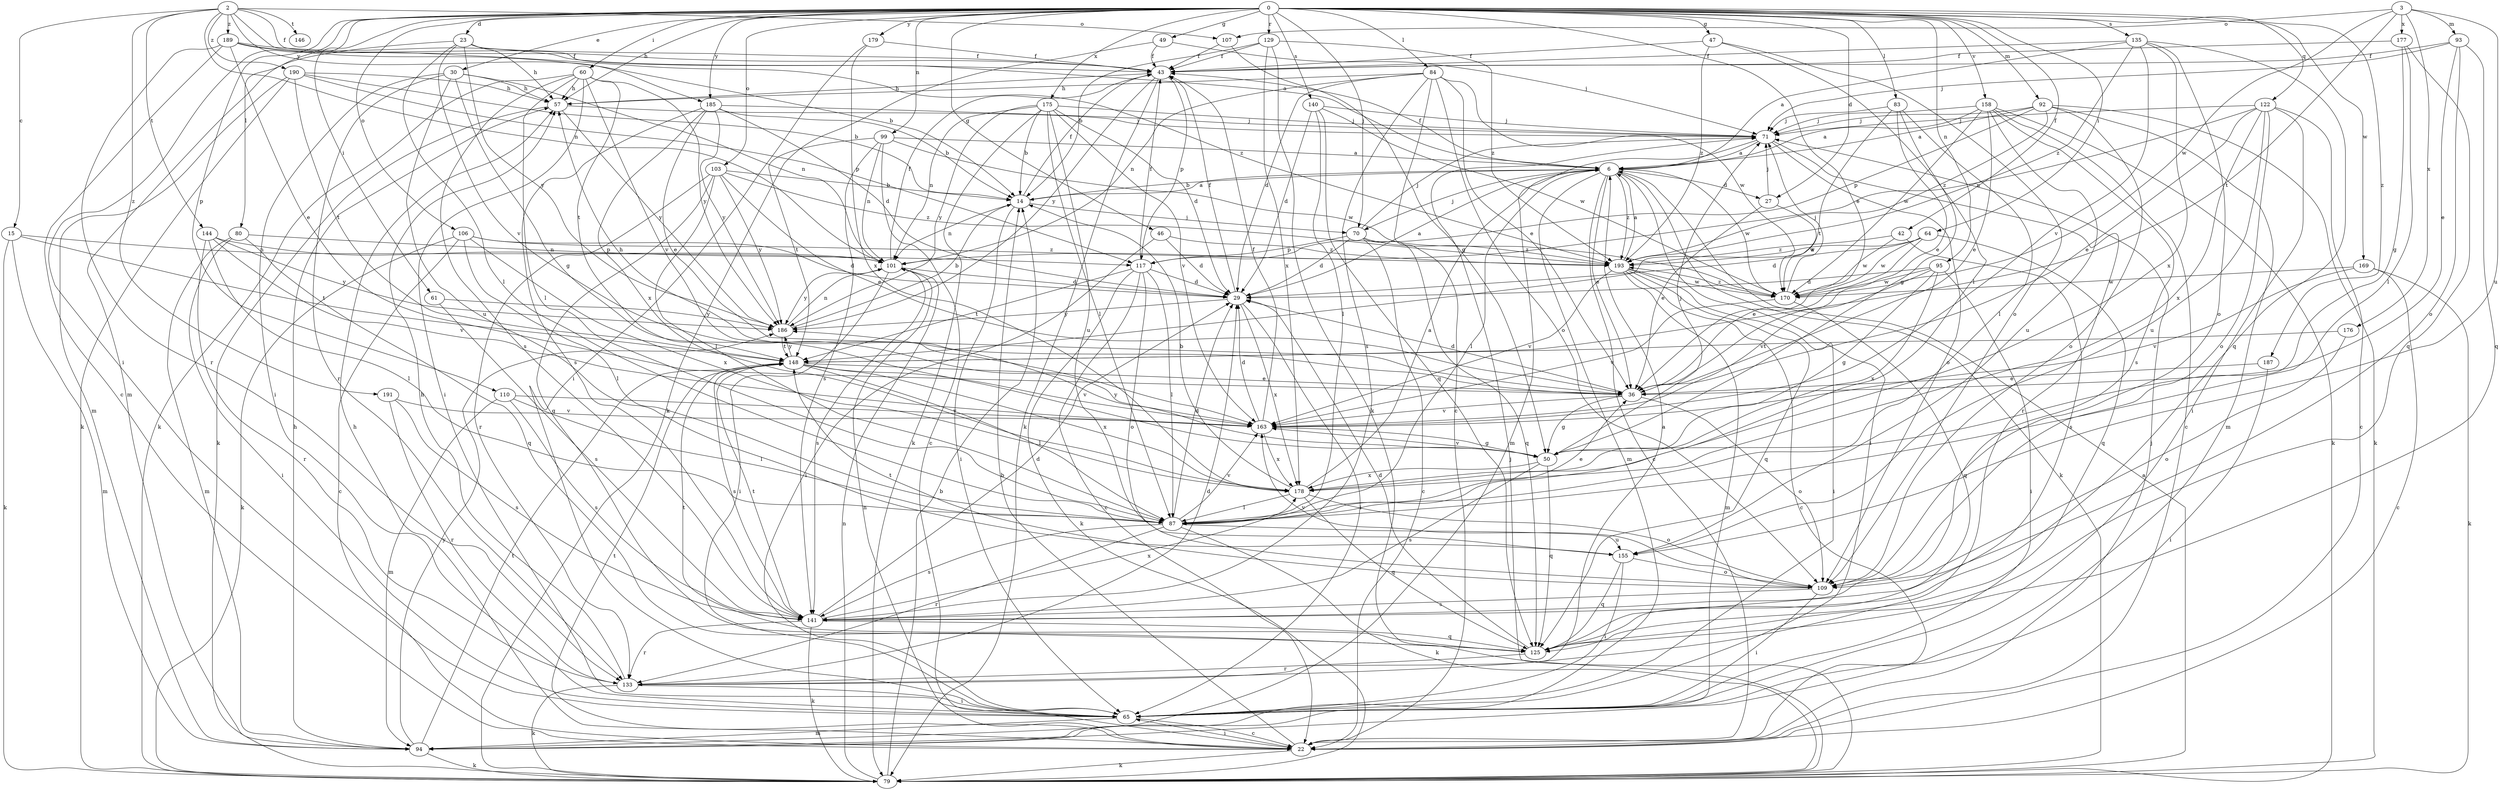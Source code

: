 strict digraph  {
0;
2;
3;
6;
14;
15;
22;
23;
27;
29;
30;
36;
42;
43;
46;
47;
49;
50;
57;
60;
61;
64;
65;
70;
71;
79;
80;
83;
84;
87;
92;
93;
94;
95;
99;
101;
103;
106;
107;
109;
110;
117;
122;
125;
129;
133;
135;
140;
141;
144;
146;
148;
155;
158;
163;
169;
170;
175;
176;
177;
178;
179;
185;
186;
187;
189;
190;
191;
193;
0 -> 23  [label=d];
0 -> 27  [label=d];
0 -> 30  [label=e];
0 -> 36  [label=e];
0 -> 42  [label=f];
0 -> 46  [label=g];
0 -> 47  [label=g];
0 -> 49  [label=g];
0 -> 57  [label=h];
0 -> 60  [label=i];
0 -> 61  [label=i];
0 -> 64  [label=i];
0 -> 65  [label=i];
0 -> 70  [label=j];
0 -> 80  [label=l];
0 -> 83  [label=l];
0 -> 84  [label=l];
0 -> 92  [label=m];
0 -> 95  [label=n];
0 -> 99  [label=n];
0 -> 103  [label=o];
0 -> 106  [label=o];
0 -> 110  [label=p];
0 -> 122  [label=q];
0 -> 129  [label=r];
0 -> 135  [label=s];
0 -> 140  [label=s];
0 -> 158  [label=v];
0 -> 169  [label=w];
0 -> 175  [label=x];
0 -> 179  [label=y];
0 -> 185  [label=y];
0 -> 187  [label=z];
2 -> 6  [label=a];
2 -> 15  [label=c];
2 -> 43  [label=f];
2 -> 101  [label=n];
2 -> 107  [label=o];
2 -> 144  [label=t];
2 -> 146  [label=t];
2 -> 185  [label=y];
2 -> 189  [label=z];
2 -> 190  [label=z];
2 -> 191  [label=z];
3 -> 93  [label=m];
3 -> 107  [label=o];
3 -> 148  [label=t];
3 -> 155  [label=u];
3 -> 170  [label=w];
3 -> 176  [label=x];
3 -> 177  [label=x];
6 -> 14  [label=b];
6 -> 22  [label=c];
6 -> 27  [label=d];
6 -> 36  [label=e];
6 -> 43  [label=f];
6 -> 65  [label=i];
6 -> 70  [label=j];
6 -> 79  [label=k];
6 -> 87  [label=l];
6 -> 94  [label=m];
6 -> 170  [label=w];
6 -> 193  [label=z];
14 -> 6  [label=a];
14 -> 43  [label=f];
14 -> 65  [label=i];
14 -> 70  [label=j];
14 -> 101  [label=n];
15 -> 79  [label=k];
15 -> 94  [label=m];
15 -> 101  [label=n];
15 -> 148  [label=t];
22 -> 14  [label=b];
22 -> 57  [label=h];
22 -> 65  [label=i];
22 -> 71  [label=j];
22 -> 79  [label=k];
22 -> 101  [label=n];
22 -> 148  [label=t];
23 -> 43  [label=f];
23 -> 57  [label=h];
23 -> 87  [label=l];
23 -> 94  [label=m];
23 -> 163  [label=v];
23 -> 186  [label=y];
27 -> 36  [label=e];
27 -> 71  [label=j];
27 -> 170  [label=w];
29 -> 6  [label=a];
29 -> 43  [label=f];
29 -> 65  [label=i];
29 -> 178  [label=x];
29 -> 186  [label=y];
30 -> 50  [label=g];
30 -> 57  [label=h];
30 -> 65  [label=i];
30 -> 101  [label=n];
30 -> 133  [label=r];
30 -> 155  [label=u];
36 -> 29  [label=d];
36 -> 50  [label=g];
36 -> 57  [label=h];
36 -> 109  [label=o];
36 -> 163  [label=v];
42 -> 141  [label=s];
42 -> 170  [label=w];
42 -> 193  [label=z];
43 -> 57  [label=h];
43 -> 79  [label=k];
43 -> 117  [label=p];
43 -> 186  [label=y];
46 -> 29  [label=d];
46 -> 65  [label=i];
46 -> 193  [label=z];
47 -> 43  [label=f];
47 -> 87  [label=l];
47 -> 109  [label=o];
47 -> 193  [label=z];
49 -> 43  [label=f];
49 -> 71  [label=j];
49 -> 79  [label=k];
50 -> 71  [label=j];
50 -> 125  [label=q];
50 -> 141  [label=s];
50 -> 163  [label=v];
50 -> 178  [label=x];
50 -> 186  [label=y];
57 -> 71  [label=j];
57 -> 79  [label=k];
57 -> 186  [label=y];
60 -> 57  [label=h];
60 -> 65  [label=i];
60 -> 79  [label=k];
60 -> 87  [label=l];
60 -> 141  [label=s];
60 -> 148  [label=t];
60 -> 163  [label=v];
60 -> 186  [label=y];
61 -> 141  [label=s];
61 -> 186  [label=y];
64 -> 29  [label=d];
64 -> 36  [label=e];
64 -> 125  [label=q];
64 -> 170  [label=w];
64 -> 193  [label=z];
65 -> 22  [label=c];
65 -> 94  [label=m];
70 -> 22  [label=c];
70 -> 29  [label=d];
70 -> 71  [label=j];
70 -> 117  [label=p];
70 -> 125  [label=q];
70 -> 193  [label=z];
71 -> 6  [label=a];
71 -> 94  [label=m];
71 -> 109  [label=o];
71 -> 133  [label=r];
79 -> 6  [label=a];
79 -> 14  [label=b];
79 -> 71  [label=j];
79 -> 101  [label=n];
80 -> 65  [label=i];
80 -> 94  [label=m];
80 -> 117  [label=p];
80 -> 125  [label=q];
83 -> 36  [label=e];
83 -> 50  [label=g];
83 -> 71  [label=j];
83 -> 87  [label=l];
83 -> 148  [label=t];
84 -> 22  [label=c];
84 -> 29  [label=d];
84 -> 36  [label=e];
84 -> 57  [label=h];
84 -> 101  [label=n];
84 -> 109  [label=o];
84 -> 141  [label=s];
84 -> 170  [label=w];
87 -> 29  [label=d];
87 -> 36  [label=e];
87 -> 79  [label=k];
87 -> 133  [label=r];
87 -> 141  [label=s];
87 -> 155  [label=u];
87 -> 163  [label=v];
92 -> 6  [label=a];
92 -> 71  [label=j];
92 -> 79  [label=k];
92 -> 94  [label=m];
92 -> 109  [label=o];
92 -> 117  [label=p];
92 -> 193  [label=z];
93 -> 36  [label=e];
93 -> 43  [label=f];
93 -> 71  [label=j];
93 -> 109  [label=o];
93 -> 125  [label=q];
94 -> 57  [label=h];
94 -> 79  [label=k];
94 -> 148  [label=t];
94 -> 186  [label=y];
95 -> 29  [label=d];
95 -> 50  [label=g];
95 -> 65  [label=i];
95 -> 163  [label=v];
95 -> 170  [label=w];
95 -> 178  [label=x];
99 -> 6  [label=a];
99 -> 22  [label=c];
99 -> 101  [label=n];
99 -> 141  [label=s];
99 -> 148  [label=t];
99 -> 170  [label=w];
101 -> 29  [label=d];
101 -> 43  [label=f];
101 -> 65  [label=i];
101 -> 141  [label=s];
101 -> 186  [label=y];
103 -> 14  [label=b];
103 -> 36  [label=e];
103 -> 87  [label=l];
103 -> 125  [label=q];
103 -> 133  [label=r];
103 -> 186  [label=y];
103 -> 193  [label=z];
106 -> 22  [label=c];
106 -> 29  [label=d];
106 -> 79  [label=k];
106 -> 87  [label=l];
106 -> 178  [label=x];
106 -> 193  [label=z];
107 -> 43  [label=f];
107 -> 50  [label=g];
109 -> 65  [label=i];
109 -> 141  [label=s];
109 -> 148  [label=t];
109 -> 163  [label=v];
110 -> 87  [label=l];
110 -> 94  [label=m];
110 -> 141  [label=s];
110 -> 163  [label=v];
117 -> 22  [label=c];
117 -> 29  [label=d];
117 -> 43  [label=f];
117 -> 79  [label=k];
117 -> 87  [label=l];
117 -> 109  [label=o];
117 -> 148  [label=t];
122 -> 22  [label=c];
122 -> 36  [label=e];
122 -> 65  [label=i];
122 -> 71  [label=j];
122 -> 101  [label=n];
122 -> 109  [label=o];
122 -> 155  [label=u];
122 -> 178  [label=x];
125 -> 29  [label=d];
125 -> 133  [label=r];
125 -> 148  [label=t];
129 -> 14  [label=b];
129 -> 43  [label=f];
129 -> 79  [label=k];
129 -> 178  [label=x];
129 -> 193  [label=z];
133 -> 6  [label=a];
133 -> 29  [label=d];
133 -> 57  [label=h];
133 -> 65  [label=i];
133 -> 79  [label=k];
135 -> 6  [label=a];
135 -> 43  [label=f];
135 -> 109  [label=o];
135 -> 125  [label=q];
135 -> 163  [label=v];
135 -> 178  [label=x];
135 -> 193  [label=z];
140 -> 29  [label=d];
140 -> 71  [label=j];
140 -> 87  [label=l];
140 -> 125  [label=q];
140 -> 170  [label=w];
141 -> 29  [label=d];
141 -> 79  [label=k];
141 -> 125  [label=q];
141 -> 133  [label=r];
141 -> 148  [label=t];
141 -> 178  [label=x];
144 -> 87  [label=l];
144 -> 101  [label=n];
144 -> 133  [label=r];
144 -> 163  [label=v];
144 -> 186  [label=y];
148 -> 36  [label=e];
148 -> 87  [label=l];
148 -> 141  [label=s];
148 -> 163  [label=v];
148 -> 178  [label=x];
148 -> 186  [label=y];
155 -> 65  [label=i];
155 -> 109  [label=o];
155 -> 125  [label=q];
158 -> 6  [label=a];
158 -> 22  [label=c];
158 -> 36  [label=e];
158 -> 71  [label=j];
158 -> 79  [label=k];
158 -> 141  [label=s];
158 -> 155  [label=u];
158 -> 170  [label=w];
163 -> 29  [label=d];
163 -> 43  [label=f];
163 -> 50  [label=g];
163 -> 178  [label=x];
169 -> 22  [label=c];
169 -> 79  [label=k];
169 -> 163  [label=v];
169 -> 170  [label=w];
170 -> 71  [label=j];
170 -> 125  [label=q];
170 -> 163  [label=v];
170 -> 193  [label=z];
175 -> 14  [label=b];
175 -> 29  [label=d];
175 -> 71  [label=j];
175 -> 79  [label=k];
175 -> 87  [label=l];
175 -> 101  [label=n];
175 -> 155  [label=u];
175 -> 163  [label=v];
175 -> 186  [label=y];
176 -> 109  [label=o];
176 -> 148  [label=t];
177 -> 43  [label=f];
177 -> 50  [label=g];
177 -> 87  [label=l];
177 -> 125  [label=q];
178 -> 6  [label=a];
178 -> 14  [label=b];
178 -> 87  [label=l];
178 -> 109  [label=o];
178 -> 125  [label=q];
179 -> 43  [label=f];
179 -> 65  [label=i];
179 -> 178  [label=x];
185 -> 14  [label=b];
185 -> 29  [label=d];
185 -> 36  [label=e];
185 -> 71  [label=j];
185 -> 141  [label=s];
185 -> 178  [label=x];
185 -> 186  [label=y];
186 -> 14  [label=b];
186 -> 101  [label=n];
186 -> 148  [label=t];
187 -> 36  [label=e];
187 -> 65  [label=i];
189 -> 14  [label=b];
189 -> 22  [label=c];
189 -> 36  [label=e];
189 -> 43  [label=f];
189 -> 133  [label=r];
189 -> 193  [label=z];
190 -> 14  [label=b];
190 -> 57  [label=h];
190 -> 79  [label=k];
190 -> 94  [label=m];
190 -> 117  [label=p];
190 -> 148  [label=t];
191 -> 133  [label=r];
191 -> 141  [label=s];
191 -> 163  [label=v];
193 -> 6  [label=a];
193 -> 22  [label=c];
193 -> 65  [label=i];
193 -> 94  [label=m];
193 -> 125  [label=q];
193 -> 163  [label=v];
193 -> 170  [label=w];
}
